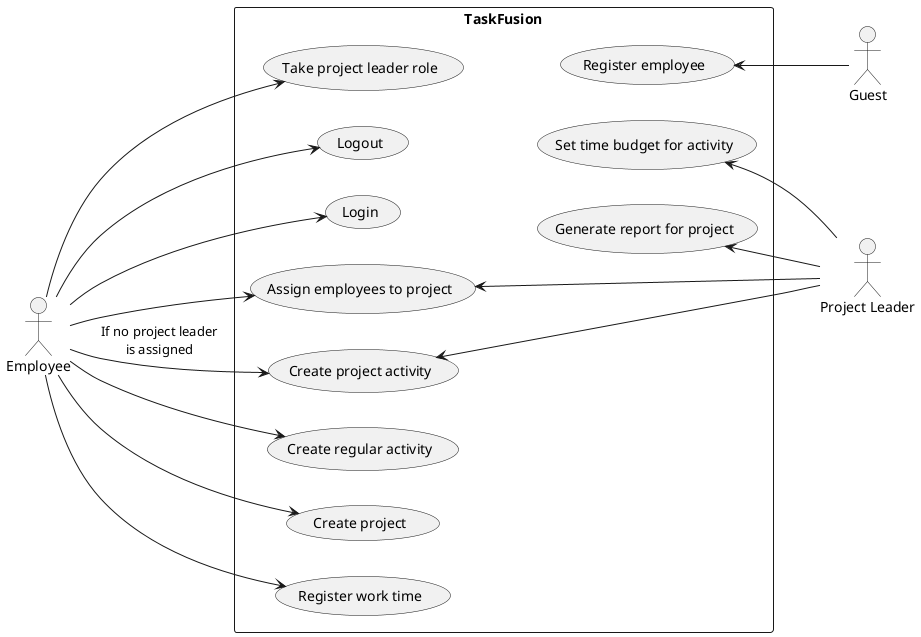 @startuml usecases
left to right direction
actor Guest as guest
actor Employee as emp
actor "Project Leader" as pl

rectangle TaskFusion{
usecase "Set time budget for activity" as timebudget
usecase "Generate report for project" as generatereport
usecase "Login" as login
usecase "Logout" as logout
usecase "Register employee" as registeremp
usecase "Create project" as createproj
usecase "Create regular activity" as createregact
usecase "Create project activity" as createrprojact
usecase "Register work time" as regwt
usecase "Take project leader role" as plrole
usecase "Assign employees to project" as assignemplpro
}

createrprojact -[hidden]l- assignemplpro
createrprojact -[hidden]l- login
login -[hidden]l- logout
logout -[hidden]l- plrole
plrole -[hidden]l- createregact
createregact -[hidden]l- createproj
createproj -[hidden]l- regwt
login -[hidden]d- generatereport
logout -[hidden]d- timebudget
plrole -[hidden]d- registeremp
assignemplpro -[hidden]r- generatereport
generatereport -[hidden]l- timebudget

emp --> login
emp --> logout
emp --> createproj
emp --> createregact
emp --> createrprojact: If no project leader\nis assigned
emp --> assignemplpro
emp --> regwt
emp --> plrole
pl -up-> timebudget
pl -up-> generatereport
pl -up-> assignemplpro
pl -up-> createrprojact
guest -up-> registeremp

@enduml